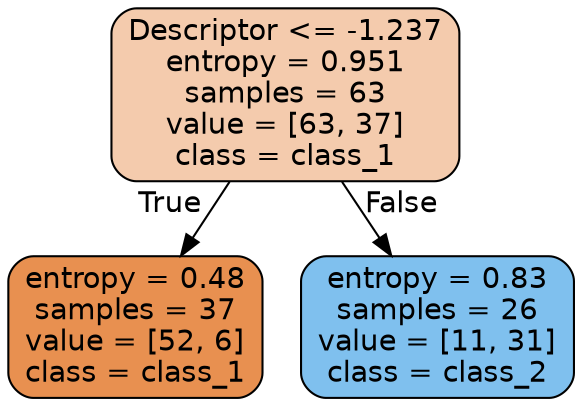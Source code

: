 digraph Tree {
node [shape=box, style="filled, rounded", color="black", fontname="helvetica"] ;
edge [fontname="helvetica"] ;
0 [label="Descriptor <= -1.237\nentropy = 0.951\nsamples = 63\nvalue = [63, 37]\nclass = class_1", fillcolor="#f4cbad"] ;
1 [label="entropy = 0.48\nsamples = 37\nvalue = [52, 6]\nclass = class_1", fillcolor="#e89050"] ;
0 -> 1 [labeldistance=2.5, labelangle=45, headlabel="True"] ;
2 [label="entropy = 0.83\nsamples = 26\nvalue = [11, 31]\nclass = class_2", fillcolor="#7fc0ee"] ;
0 -> 2 [labeldistance=2.5, labelangle=-45, headlabel="False"] ;
}